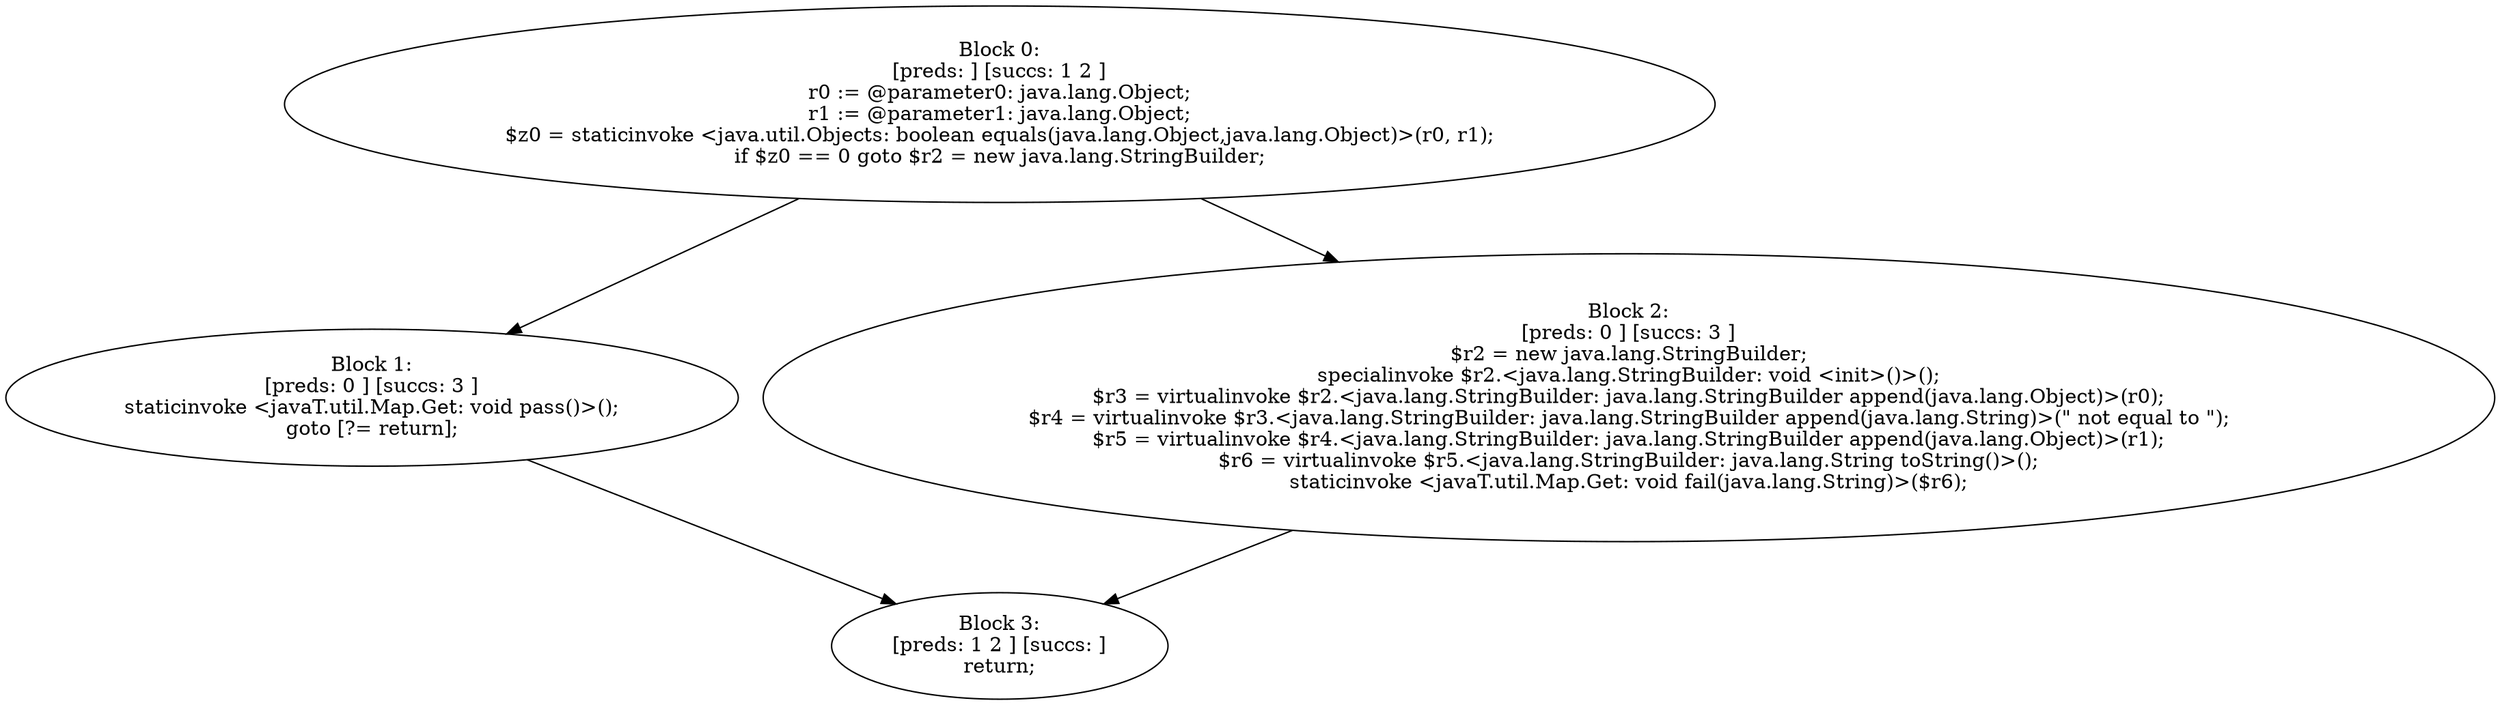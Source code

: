 digraph "unitGraph" {
    "Block 0:
[preds: ] [succs: 1 2 ]
r0 := @parameter0: java.lang.Object;
r1 := @parameter1: java.lang.Object;
$z0 = staticinvoke <java.util.Objects: boolean equals(java.lang.Object,java.lang.Object)>(r0, r1);
if $z0 == 0 goto $r2 = new java.lang.StringBuilder;
"
    "Block 1:
[preds: 0 ] [succs: 3 ]
staticinvoke <javaT.util.Map.Get: void pass()>();
goto [?= return];
"
    "Block 2:
[preds: 0 ] [succs: 3 ]
$r2 = new java.lang.StringBuilder;
specialinvoke $r2.<java.lang.StringBuilder: void <init>()>();
$r3 = virtualinvoke $r2.<java.lang.StringBuilder: java.lang.StringBuilder append(java.lang.Object)>(r0);
$r4 = virtualinvoke $r3.<java.lang.StringBuilder: java.lang.StringBuilder append(java.lang.String)>(\" not equal to \");
$r5 = virtualinvoke $r4.<java.lang.StringBuilder: java.lang.StringBuilder append(java.lang.Object)>(r1);
$r6 = virtualinvoke $r5.<java.lang.StringBuilder: java.lang.String toString()>();
staticinvoke <javaT.util.Map.Get: void fail(java.lang.String)>($r6);
"
    "Block 3:
[preds: 1 2 ] [succs: ]
return;
"
    "Block 0:
[preds: ] [succs: 1 2 ]
r0 := @parameter0: java.lang.Object;
r1 := @parameter1: java.lang.Object;
$z0 = staticinvoke <java.util.Objects: boolean equals(java.lang.Object,java.lang.Object)>(r0, r1);
if $z0 == 0 goto $r2 = new java.lang.StringBuilder;
"->"Block 1:
[preds: 0 ] [succs: 3 ]
staticinvoke <javaT.util.Map.Get: void pass()>();
goto [?= return];
";
    "Block 0:
[preds: ] [succs: 1 2 ]
r0 := @parameter0: java.lang.Object;
r1 := @parameter1: java.lang.Object;
$z0 = staticinvoke <java.util.Objects: boolean equals(java.lang.Object,java.lang.Object)>(r0, r1);
if $z0 == 0 goto $r2 = new java.lang.StringBuilder;
"->"Block 2:
[preds: 0 ] [succs: 3 ]
$r2 = new java.lang.StringBuilder;
specialinvoke $r2.<java.lang.StringBuilder: void <init>()>();
$r3 = virtualinvoke $r2.<java.lang.StringBuilder: java.lang.StringBuilder append(java.lang.Object)>(r0);
$r4 = virtualinvoke $r3.<java.lang.StringBuilder: java.lang.StringBuilder append(java.lang.String)>(\" not equal to \");
$r5 = virtualinvoke $r4.<java.lang.StringBuilder: java.lang.StringBuilder append(java.lang.Object)>(r1);
$r6 = virtualinvoke $r5.<java.lang.StringBuilder: java.lang.String toString()>();
staticinvoke <javaT.util.Map.Get: void fail(java.lang.String)>($r6);
";
    "Block 1:
[preds: 0 ] [succs: 3 ]
staticinvoke <javaT.util.Map.Get: void pass()>();
goto [?= return];
"->"Block 3:
[preds: 1 2 ] [succs: ]
return;
";
    "Block 2:
[preds: 0 ] [succs: 3 ]
$r2 = new java.lang.StringBuilder;
specialinvoke $r2.<java.lang.StringBuilder: void <init>()>();
$r3 = virtualinvoke $r2.<java.lang.StringBuilder: java.lang.StringBuilder append(java.lang.Object)>(r0);
$r4 = virtualinvoke $r3.<java.lang.StringBuilder: java.lang.StringBuilder append(java.lang.String)>(\" not equal to \");
$r5 = virtualinvoke $r4.<java.lang.StringBuilder: java.lang.StringBuilder append(java.lang.Object)>(r1);
$r6 = virtualinvoke $r5.<java.lang.StringBuilder: java.lang.String toString()>();
staticinvoke <javaT.util.Map.Get: void fail(java.lang.String)>($r6);
"->"Block 3:
[preds: 1 2 ] [succs: ]
return;
";
}
